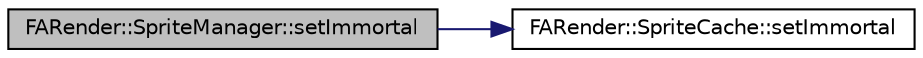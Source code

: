 digraph G
{
  edge [fontname="Helvetica",fontsize="10",labelfontname="Helvetica",labelfontsize="10"];
  node [fontname="Helvetica",fontsize="10",shape=record];
  rankdir="LR";
  Node1 [label="FARender::SpriteManager::setImmortal",height=0.2,width=0.4,color="black", fillcolor="grey75", style="filled" fontcolor="black"];
  Node1 -> Node2 [color="midnightblue",fontsize="10",style="solid",fontname="Helvetica"];
  Node2 [label="FARender::SpriteCache::setImmortal",height=0.2,width=0.4,color="black", fillcolor="white", style="filled",URL="$class_f_a_render_1_1_sprite_cache.html#afae7d89658473ff97400aef74e86daa8",tooltip="To be called from the render thread."];
}
